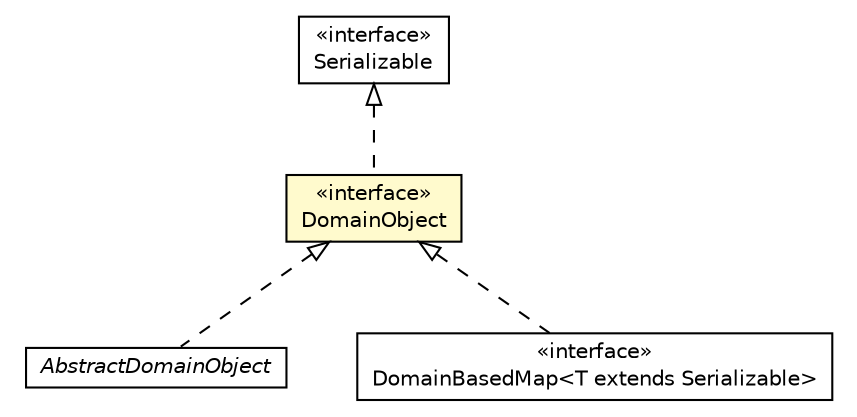 #!/usr/local/bin/dot
#
# Class diagram 
# Generated by UMLGraph version 5.1 (http://www.umlgraph.org/)
#

digraph G {
	edge [fontname="Helvetica",fontsize=10,labelfontname="Helvetica",labelfontsize=10];
	node [fontname="Helvetica",fontsize=10,shape=plaintext];
	nodesep=0.25;
	ranksep=0.5;
	// pt.ist.fenixframework.core.AbstractDomainObject
	c19262 [label=<<table title="pt.ist.fenixframework.core.AbstractDomainObject" border="0" cellborder="1" cellspacing="0" cellpadding="2" port="p" href="./core/AbstractDomainObject.html">
		<tr><td><table border="0" cellspacing="0" cellpadding="1">
<tr><td align="center" balign="center"><font face="Helvetica-Oblique"> AbstractDomainObject </font></td></tr>
		</table></td></tr>
		</table>>, fontname="Helvetica", fontcolor="black", fontsize=10.0];
	// pt.ist.fenixframework.DomainObject
	c19296 [label=<<table title="pt.ist.fenixframework.DomainObject" border="0" cellborder="1" cellspacing="0" cellpadding="2" port="p" bgcolor="lemonChiffon" href="./DomainObject.html">
		<tr><td><table border="0" cellspacing="0" cellpadding="1">
<tr><td align="center" balign="center"> &#171;interface&#187; </td></tr>
<tr><td align="center" balign="center"> DomainObject </td></tr>
		</table></td></tr>
		</table>>, fontname="Helvetica", fontcolor="black", fontsize=10.0];
	// pt.ist.fenixframework.dml.runtime.DomainBasedMap<T extends java.io.Serializable>
	c19338 [label=<<table title="pt.ist.fenixframework.dml.runtime.DomainBasedMap" border="0" cellborder="1" cellspacing="0" cellpadding="2" port="p" href="./dml/runtime/DomainBasedMap.html">
		<tr><td><table border="0" cellspacing="0" cellpadding="1">
<tr><td align="center" balign="center"> &#171;interface&#187; </td></tr>
<tr><td align="center" balign="center"> DomainBasedMap&lt;T extends Serializable&gt; </td></tr>
		</table></td></tr>
		</table>>, fontname="Helvetica", fontcolor="black", fontsize=10.0];
	//pt.ist.fenixframework.core.AbstractDomainObject implements pt.ist.fenixframework.DomainObject
	c19296:p -> c19262:p [dir=back,arrowtail=empty,style=dashed];
	//pt.ist.fenixframework.DomainObject implements java.io.Serializable
	c19489:p -> c19296:p [dir=back,arrowtail=empty,style=dashed];
	//pt.ist.fenixframework.dml.runtime.DomainBasedMap<T extends java.io.Serializable> implements pt.ist.fenixframework.DomainObject
	c19296:p -> c19338:p [dir=back,arrowtail=empty,style=dashed];
	// java.io.Serializable
	c19489 [label=<<table title="java.io.Serializable" border="0" cellborder="1" cellspacing="0" cellpadding="2" port="p" href="http://java.sun.com/j2se/1.4.2/docs/api/java/io/Serializable.html">
		<tr><td><table border="0" cellspacing="0" cellpadding="1">
<tr><td align="center" balign="center"> &#171;interface&#187; </td></tr>
<tr><td align="center" balign="center"> Serializable </td></tr>
		</table></td></tr>
		</table>>, fontname="Helvetica", fontcolor="black", fontsize=10.0];
}

